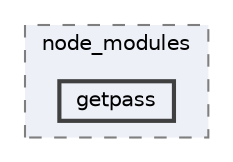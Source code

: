 digraph "C:/Users/arisc/OneDrive/Documents/GitHub/FINAL/EcoEats-Project/node_modules/getpass"
{
 // LATEX_PDF_SIZE
  bgcolor="transparent";
  edge [fontname=Helvetica,fontsize=10,labelfontname=Helvetica,labelfontsize=10];
  node [fontname=Helvetica,fontsize=10,shape=box,height=0.2,width=0.4];
  compound=true
  subgraph clusterdir_5091f2b68170d33f954320199e2fed0a {
    graph [ bgcolor="#edf0f7", pencolor="grey50", label="node_modules", fontname=Helvetica,fontsize=10 style="filled,dashed", URL="dir_5091f2b68170d33f954320199e2fed0a.html",tooltip=""]
  dir_a63cd3030eebd4b7ce8287ee4e580b96 [label="getpass", fillcolor="#edf0f7", color="grey25", style="filled,bold", URL="dir_a63cd3030eebd4b7ce8287ee4e580b96.html",tooltip=""];
  }
}
